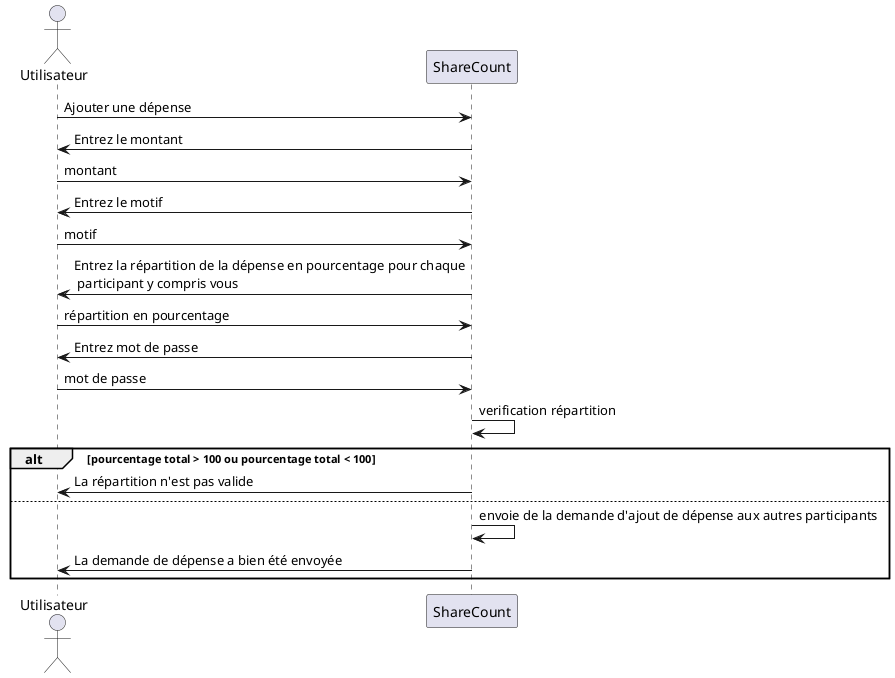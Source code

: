 @startuml  Ajouter une dépense

actor Utilisateur as user
participant ShareCount as sc
'Losrque l'ajout est validé les dettes sont mis a jour
user -> sc : Ajouter une dépense
sc -> user : Entrez le montant
user -> sc : montant
sc -> user : Entrez le motif
user -> sc : motif
sc -> user : Entrez la répartition de la dépense en pourcentage pour chaque\n participant y compris vous
user -> sc : répartition en pourcentage
user <- sc : Entrez mot de passe
user -> sc : mot de passe
sc -> sc : verification répartition
alt pourcentage total > 100 ou pourcentage total < 100
user <- sc : La répartition n'est pas valide
else
sc -> sc 	: envoie de la demande d'ajout de dépense aux autres participants
sc -> user : La demande de dépense a bien été envoyée
end

@enduml